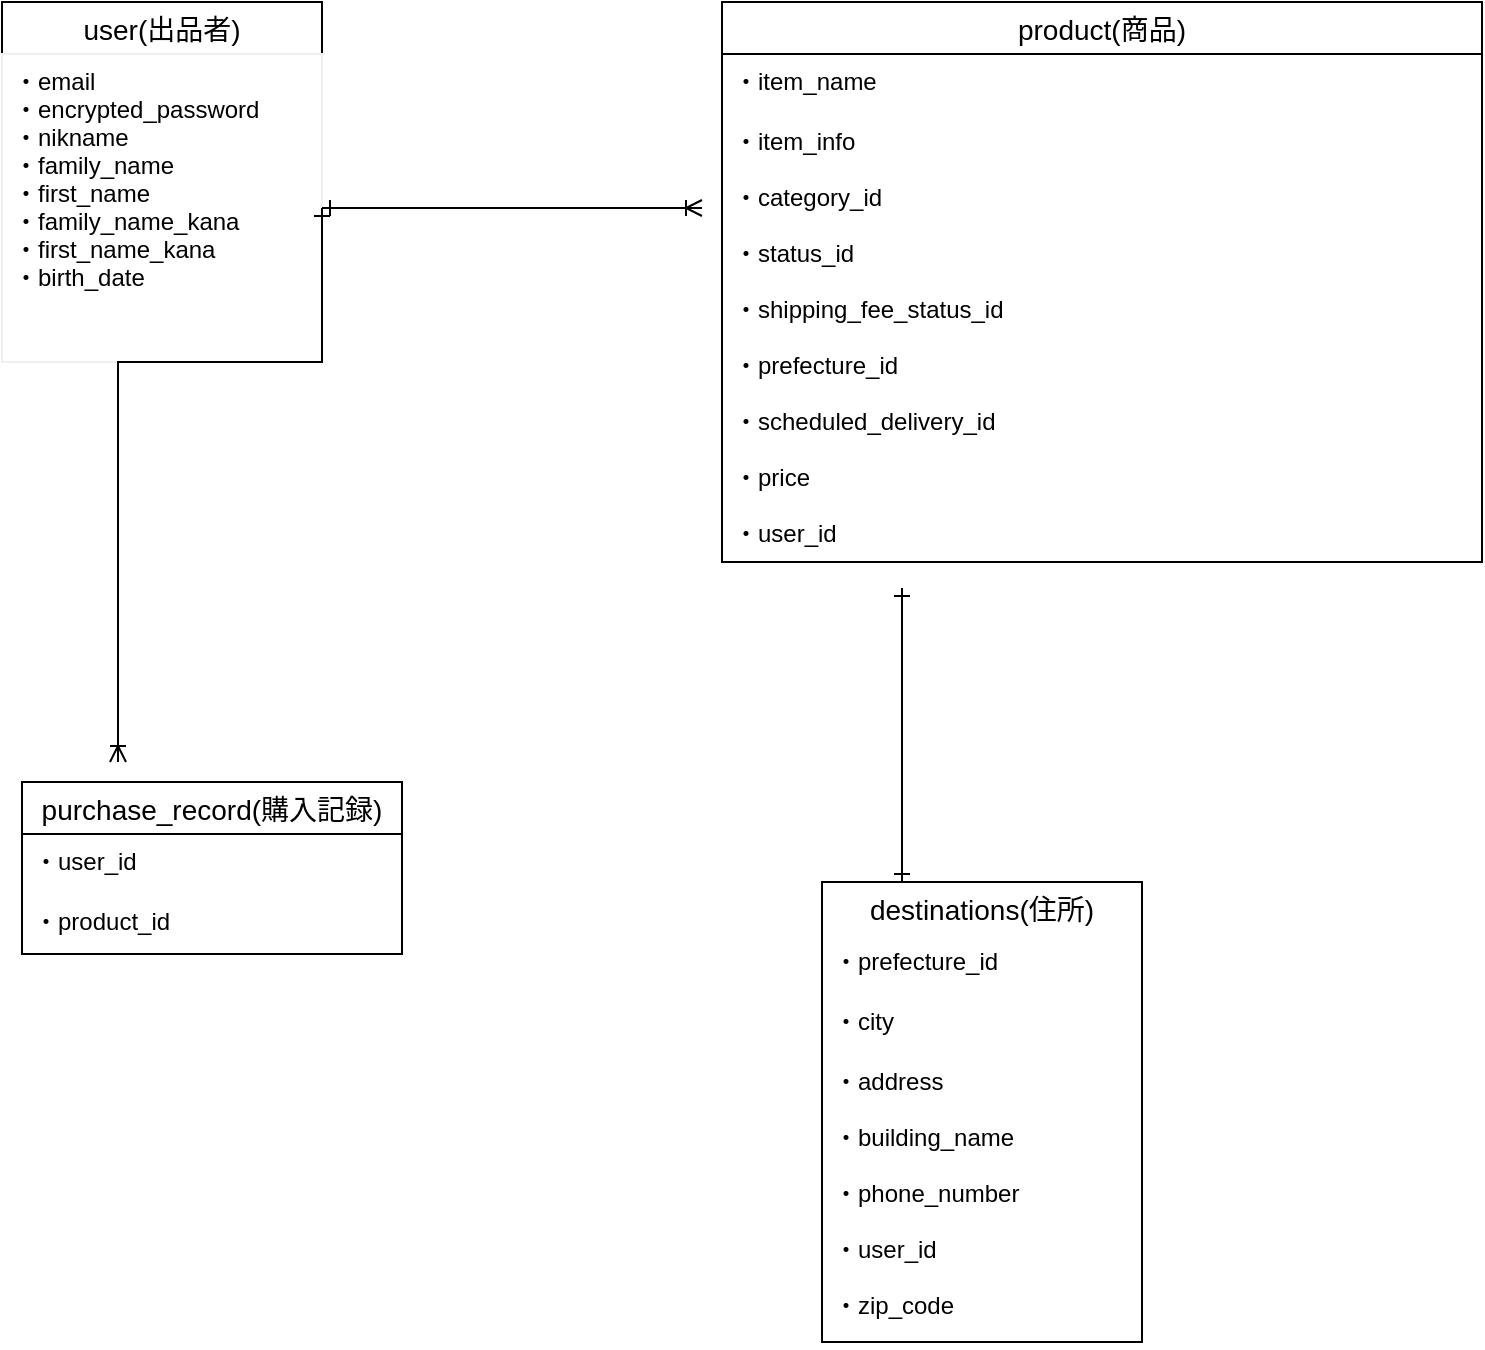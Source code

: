 <mxfile>
    <diagram id="dCYe72Jm4wAj5lo6EWkV" name="ページ1">
        <mxGraphModel dx="492" dy="594" grid="1" gridSize="10" guides="1" tooltips="1" connect="1" arrows="1" fold="1" page="1" pageScale="1" pageWidth="827" pageHeight="1169" math="0" shadow="0">
            <root>
                <mxCell id="0"/>
                <mxCell id="1" parent="0"/>
                <mxCell id="2" value="user(出品者)" style="swimlane;fontStyle=0;childLayout=stackLayout;horizontal=1;startSize=26;horizontalStack=0;resizeParent=1;resizeParentMax=0;resizeLast=0;collapsible=1;marginBottom=0;align=center;fontSize=14;" parent="1" vertex="1">
                    <mxGeometry x="80" y="200" width="160" height="180" as="geometry"/>
                </mxCell>
                <mxCell id="5" value="・email&#10;・encrypted_password&#10;・nikname&#10;・family_name&#10;・first_name&#10;・family_name_kana&#10;・first_name_kana&#10;・birth_date" style="text;fillColor=none;spacingLeft=4;spacingRight=4;overflow=hidden;rotatable=0;points=[[0,0.5],[1,0.5]];portConstraint=eastwest;fontSize=12;strokeColor=#f0f0f0;" parent="2" vertex="1">
                    <mxGeometry y="26" width="160" height="154" as="geometry"/>
                </mxCell>
                <mxCell id="6" value="product(商品)" style="swimlane;fontStyle=0;childLayout=stackLayout;horizontal=1;startSize=26;horizontalStack=0;resizeParent=1;resizeParentMax=0;resizeLast=0;collapsible=1;marginBottom=0;align=center;fontSize=14;" parent="1" vertex="1">
                    <mxGeometry x="440" y="200" width="380" height="280" as="geometry"/>
                </mxCell>
                <mxCell id="8" value="・item_name" style="text;strokeColor=none;fillColor=none;spacingLeft=4;spacingRight=4;overflow=hidden;rotatable=0;points=[[0,0.5],[1,0.5]];portConstraint=eastwest;fontSize=12;" parent="6" vertex="1">
                    <mxGeometry y="26" width="380" height="30" as="geometry"/>
                </mxCell>
                <mxCell id="9" value="・item_info&#10;&#10;・category_id&#10;&#10;・status_id&#10;&#10;・shipping_fee_status_id&#10;&#10;・prefecture_id&#10;&#10;・scheduled_delivery_id&#10;&#10;・price&#10;&#10;・user_id&#10;&#10;&#10;" style="text;strokeColor=none;fillColor=none;spacingLeft=4;spacingRight=4;overflow=hidden;rotatable=0;points=[[0,0.5],[1,0.5]];portConstraint=eastwest;fontSize=12;" parent="6" vertex="1">
                    <mxGeometry y="56" width="380" height="224" as="geometry"/>
                </mxCell>
                <mxCell id="29" style="edgeStyle=orthogonalEdgeStyle;rounded=0;orthogonalLoop=1;jettySize=auto;html=1;exitX=0.25;exitY=0;exitDx=0;exitDy=0;endArrow=ERone;endFill=0;startArrow=ERone;startFill=0;" parent="1" source="11" edge="1">
                    <mxGeometry relative="1" as="geometry">
                        <mxPoint x="530" y="493" as="targetPoint"/>
                        <Array as="points">
                            <mxPoint x="530" y="493"/>
                        </Array>
                    </mxGeometry>
                </mxCell>
                <mxCell id="11" value="destinations(住所)" style="swimlane;fontStyle=0;childLayout=stackLayout;horizontal=1;startSize=26;horizontalStack=0;resizeParent=1;resizeParentMax=0;resizeLast=0;collapsible=1;marginBottom=0;align=center;fontSize=14;swimlaneLine=0;" parent="1" vertex="1">
                    <mxGeometry x="490" y="640" width="160" height="230" as="geometry"/>
                </mxCell>
                <mxCell id="12" value="・prefecture_id" style="text;strokeColor=none;fillColor=none;spacingLeft=4;spacingRight=4;overflow=hidden;rotatable=0;points=[[0,0.5],[1,0.5]];portConstraint=eastwest;fontSize=12;" parent="11" vertex="1">
                    <mxGeometry y="26" width="160" height="30" as="geometry"/>
                </mxCell>
                <mxCell id="13" value="・city" style="text;strokeColor=none;fillColor=none;spacingLeft=4;spacingRight=4;overflow=hidden;rotatable=0;points=[[0,0.5],[1,0.5]];portConstraint=eastwest;fontSize=12;" parent="11" vertex="1">
                    <mxGeometry y="56" width="160" height="30" as="geometry"/>
                </mxCell>
                <mxCell id="14" value="・address&#10;&#10;・building_name&#10;&#10;・phone_number&#10;&#10;・user_id&#10;&#10;・zip_code&#10;" style="text;strokeColor=none;fillColor=none;spacingLeft=4;spacingRight=4;overflow=hidden;rotatable=0;points=[[0,0.5],[1,0.5]];portConstraint=eastwest;fontSize=12;" parent="11" vertex="1">
                    <mxGeometry y="86" width="160" height="144" as="geometry"/>
                </mxCell>
                <mxCell id="15" value="purchase_record(購入記録)" style="swimlane;fontStyle=0;childLayout=stackLayout;horizontal=1;startSize=26;horizontalStack=0;resizeParent=1;resizeParentMax=0;resizeLast=0;collapsible=1;marginBottom=0;align=center;fontSize=14;" parent="1" vertex="1">
                    <mxGeometry x="90" y="590" width="190" height="86" as="geometry"/>
                </mxCell>
                <mxCell id="16" value="・user_id" style="text;strokeColor=none;fillColor=none;spacingLeft=4;spacingRight=4;overflow=hidden;rotatable=0;points=[[0,0.5],[1,0.5]];portConstraint=eastwest;fontSize=12;" parent="15" vertex="1">
                    <mxGeometry y="26" width="190" height="30" as="geometry"/>
                </mxCell>
                <mxCell id="18" value="・product_id" style="text;strokeColor=none;fillColor=none;spacingLeft=4;spacingRight=4;overflow=hidden;rotatable=0;points=[[0,0.5],[1,0.5]];portConstraint=eastwest;fontSize=12;" parent="15" vertex="1">
                    <mxGeometry y="56" width="190" height="30" as="geometry"/>
                </mxCell>
                <mxCell id="31" style="edgeStyle=orthogonalEdgeStyle;rounded=0;jumpSize=30;orthogonalLoop=1;jettySize=auto;html=1;exitX=1;exitY=0.5;exitDx=0;exitDy=0;startArrow=ERone;startFill=0;endArrow=ERoneToMany;endFill=0;strokeWidth=1;" parent="1" source="5" edge="1">
                    <mxGeometry relative="1" as="geometry">
                        <mxPoint x="430" y="303" as="targetPoint"/>
                    </mxGeometry>
                </mxCell>
                <mxCell id="32" style="edgeStyle=orthogonalEdgeStyle;rounded=0;jumpSize=30;orthogonalLoop=1;jettySize=auto;html=1;exitX=1;exitY=0.5;exitDx=0;exitDy=0;startArrow=ERone;startFill=0;endArrow=ERoneToMany;endFill=0;" parent="1" source="5" edge="1">
                    <mxGeometry relative="1" as="geometry">
                        <mxPoint x="138" y="580" as="targetPoint"/>
                        <Array as="points">
                            <mxPoint x="240" y="380"/>
                            <mxPoint x="138" y="380"/>
                        </Array>
                    </mxGeometry>
                </mxCell>
            </root>
        </mxGraphModel>
    </diagram>
</mxfile>
